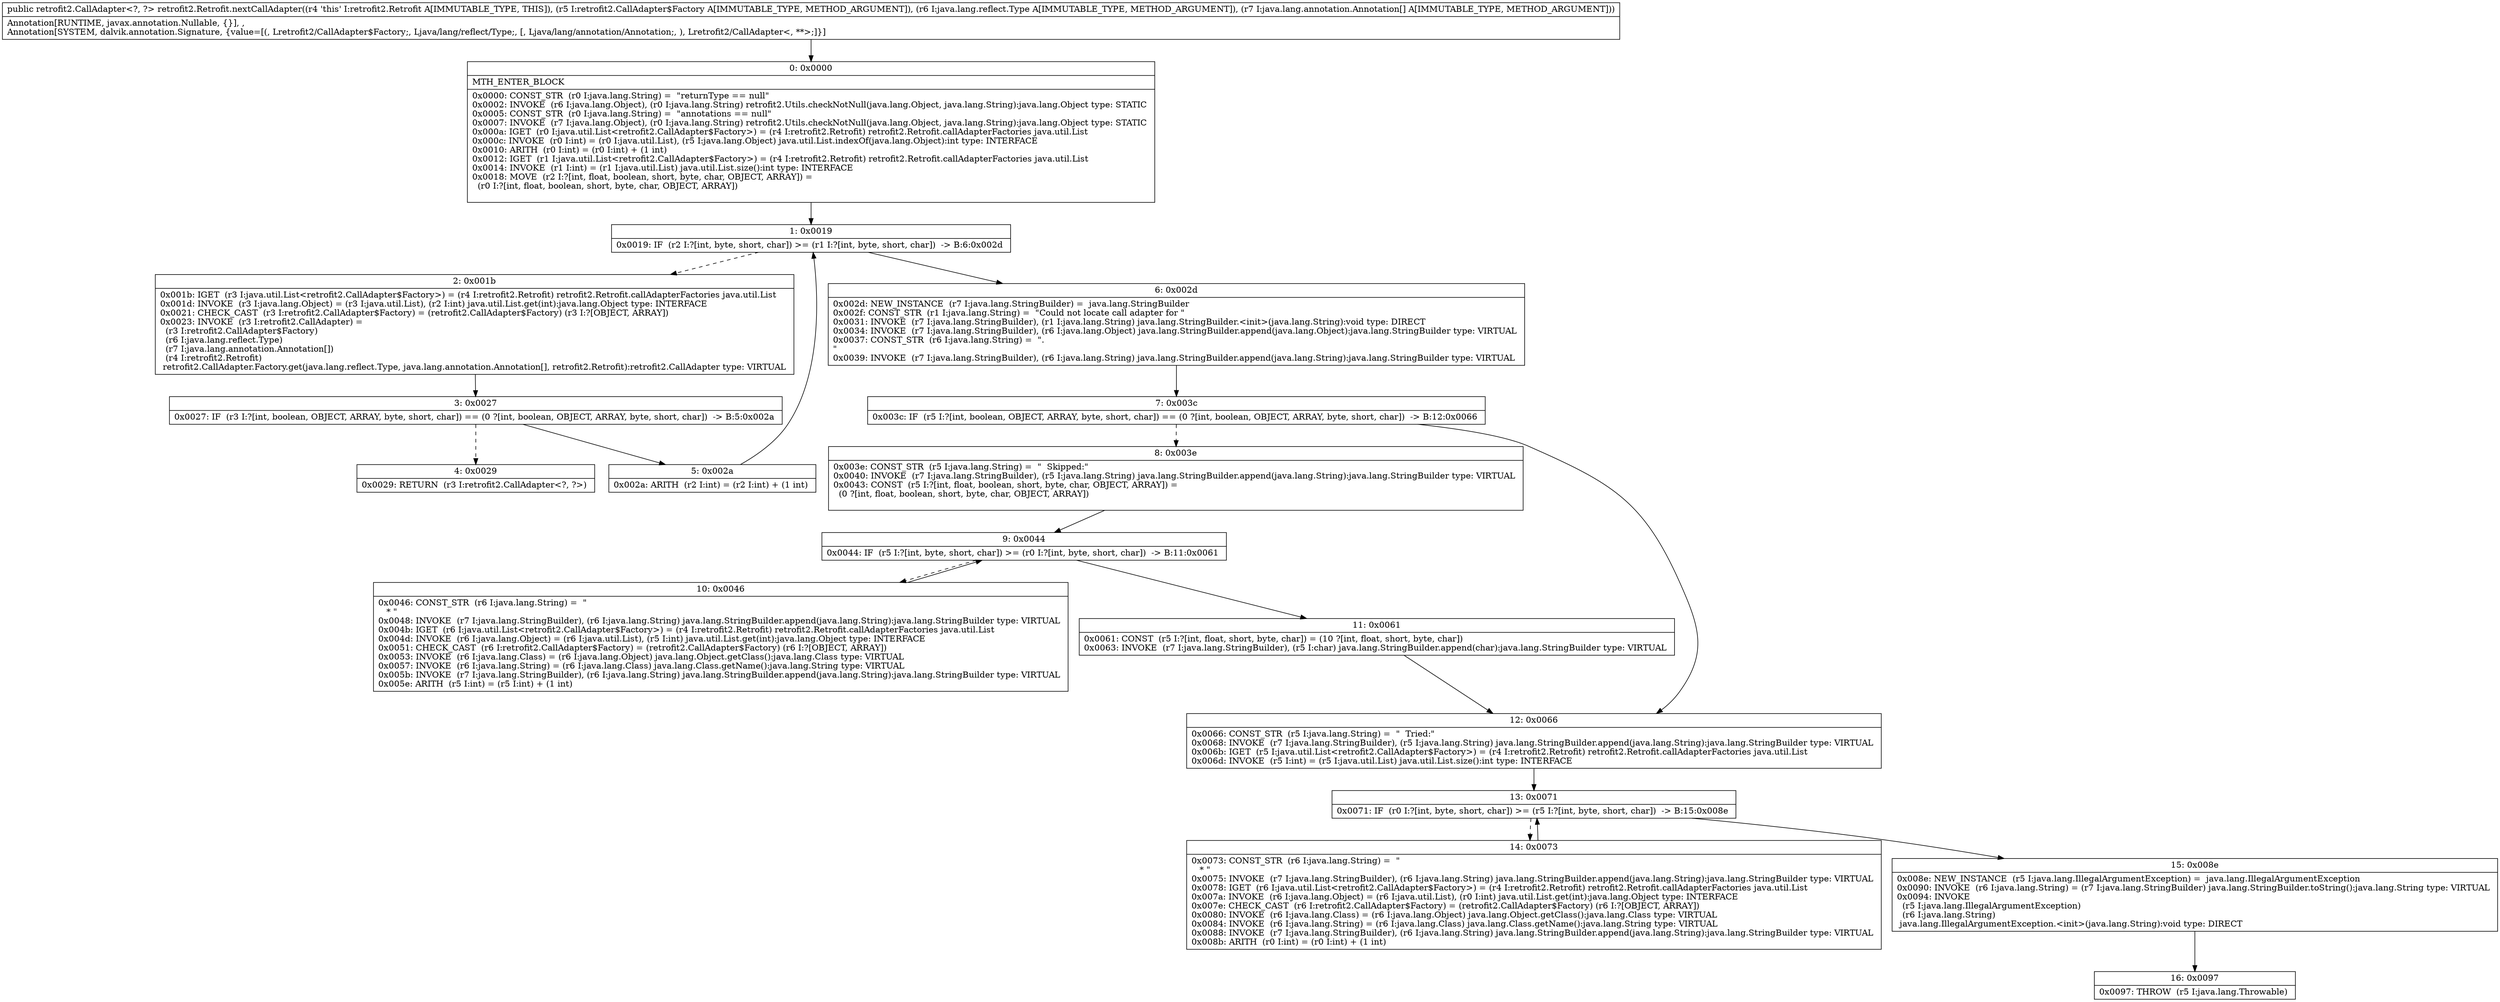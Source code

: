 digraph "CFG forretrofit2.Retrofit.nextCallAdapter(Lretrofit2\/CallAdapter$Factory;Ljava\/lang\/reflect\/Type;[Ljava\/lang\/annotation\/Annotation;)Lretrofit2\/CallAdapter;" {
Node_0 [shape=record,label="{0\:\ 0x0000|MTH_ENTER_BLOCK\l|0x0000: CONST_STR  (r0 I:java.lang.String) =  \"returnType == null\" \l0x0002: INVOKE  (r6 I:java.lang.Object), (r0 I:java.lang.String) retrofit2.Utils.checkNotNull(java.lang.Object, java.lang.String):java.lang.Object type: STATIC \l0x0005: CONST_STR  (r0 I:java.lang.String) =  \"annotations == null\" \l0x0007: INVOKE  (r7 I:java.lang.Object), (r0 I:java.lang.String) retrofit2.Utils.checkNotNull(java.lang.Object, java.lang.String):java.lang.Object type: STATIC \l0x000a: IGET  (r0 I:java.util.List\<retrofit2.CallAdapter$Factory\>) = (r4 I:retrofit2.Retrofit) retrofit2.Retrofit.callAdapterFactories java.util.List \l0x000c: INVOKE  (r0 I:int) = (r0 I:java.util.List), (r5 I:java.lang.Object) java.util.List.indexOf(java.lang.Object):int type: INTERFACE \l0x0010: ARITH  (r0 I:int) = (r0 I:int) + (1 int) \l0x0012: IGET  (r1 I:java.util.List\<retrofit2.CallAdapter$Factory\>) = (r4 I:retrofit2.Retrofit) retrofit2.Retrofit.callAdapterFactories java.util.List \l0x0014: INVOKE  (r1 I:int) = (r1 I:java.util.List) java.util.List.size():int type: INTERFACE \l0x0018: MOVE  (r2 I:?[int, float, boolean, short, byte, char, OBJECT, ARRAY]) = \l  (r0 I:?[int, float, boolean, short, byte, char, OBJECT, ARRAY])\l \l}"];
Node_1 [shape=record,label="{1\:\ 0x0019|0x0019: IF  (r2 I:?[int, byte, short, char]) \>= (r1 I:?[int, byte, short, char])  \-\> B:6:0x002d \l}"];
Node_2 [shape=record,label="{2\:\ 0x001b|0x001b: IGET  (r3 I:java.util.List\<retrofit2.CallAdapter$Factory\>) = (r4 I:retrofit2.Retrofit) retrofit2.Retrofit.callAdapterFactories java.util.List \l0x001d: INVOKE  (r3 I:java.lang.Object) = (r3 I:java.util.List), (r2 I:int) java.util.List.get(int):java.lang.Object type: INTERFACE \l0x0021: CHECK_CAST  (r3 I:retrofit2.CallAdapter$Factory) = (retrofit2.CallAdapter$Factory) (r3 I:?[OBJECT, ARRAY]) \l0x0023: INVOKE  (r3 I:retrofit2.CallAdapter) = \l  (r3 I:retrofit2.CallAdapter$Factory)\l  (r6 I:java.lang.reflect.Type)\l  (r7 I:java.lang.annotation.Annotation[])\l  (r4 I:retrofit2.Retrofit)\l retrofit2.CallAdapter.Factory.get(java.lang.reflect.Type, java.lang.annotation.Annotation[], retrofit2.Retrofit):retrofit2.CallAdapter type: VIRTUAL \l}"];
Node_3 [shape=record,label="{3\:\ 0x0027|0x0027: IF  (r3 I:?[int, boolean, OBJECT, ARRAY, byte, short, char]) == (0 ?[int, boolean, OBJECT, ARRAY, byte, short, char])  \-\> B:5:0x002a \l}"];
Node_4 [shape=record,label="{4\:\ 0x0029|0x0029: RETURN  (r3 I:retrofit2.CallAdapter\<?, ?\>) \l}"];
Node_5 [shape=record,label="{5\:\ 0x002a|0x002a: ARITH  (r2 I:int) = (r2 I:int) + (1 int) \l}"];
Node_6 [shape=record,label="{6\:\ 0x002d|0x002d: NEW_INSTANCE  (r7 I:java.lang.StringBuilder) =  java.lang.StringBuilder \l0x002f: CONST_STR  (r1 I:java.lang.String) =  \"Could not locate call adapter for \" \l0x0031: INVOKE  (r7 I:java.lang.StringBuilder), (r1 I:java.lang.String) java.lang.StringBuilder.\<init\>(java.lang.String):void type: DIRECT \l0x0034: INVOKE  (r7 I:java.lang.StringBuilder), (r6 I:java.lang.Object) java.lang.StringBuilder.append(java.lang.Object):java.lang.StringBuilder type: VIRTUAL \l0x0037: CONST_STR  (r6 I:java.lang.String) =  \".\l\" \l0x0039: INVOKE  (r7 I:java.lang.StringBuilder), (r6 I:java.lang.String) java.lang.StringBuilder.append(java.lang.String):java.lang.StringBuilder type: VIRTUAL \l}"];
Node_7 [shape=record,label="{7\:\ 0x003c|0x003c: IF  (r5 I:?[int, boolean, OBJECT, ARRAY, byte, short, char]) == (0 ?[int, boolean, OBJECT, ARRAY, byte, short, char])  \-\> B:12:0x0066 \l}"];
Node_8 [shape=record,label="{8\:\ 0x003e|0x003e: CONST_STR  (r5 I:java.lang.String) =  \"  Skipped:\" \l0x0040: INVOKE  (r7 I:java.lang.StringBuilder), (r5 I:java.lang.String) java.lang.StringBuilder.append(java.lang.String):java.lang.StringBuilder type: VIRTUAL \l0x0043: CONST  (r5 I:?[int, float, boolean, short, byte, char, OBJECT, ARRAY]) = \l  (0 ?[int, float, boolean, short, byte, char, OBJECT, ARRAY])\l \l}"];
Node_9 [shape=record,label="{9\:\ 0x0044|0x0044: IF  (r5 I:?[int, byte, short, char]) \>= (r0 I:?[int, byte, short, char])  \-\> B:11:0x0061 \l}"];
Node_10 [shape=record,label="{10\:\ 0x0046|0x0046: CONST_STR  (r6 I:java.lang.String) =  \"\l   * \" \l0x0048: INVOKE  (r7 I:java.lang.StringBuilder), (r6 I:java.lang.String) java.lang.StringBuilder.append(java.lang.String):java.lang.StringBuilder type: VIRTUAL \l0x004b: IGET  (r6 I:java.util.List\<retrofit2.CallAdapter$Factory\>) = (r4 I:retrofit2.Retrofit) retrofit2.Retrofit.callAdapterFactories java.util.List \l0x004d: INVOKE  (r6 I:java.lang.Object) = (r6 I:java.util.List), (r5 I:int) java.util.List.get(int):java.lang.Object type: INTERFACE \l0x0051: CHECK_CAST  (r6 I:retrofit2.CallAdapter$Factory) = (retrofit2.CallAdapter$Factory) (r6 I:?[OBJECT, ARRAY]) \l0x0053: INVOKE  (r6 I:java.lang.Class) = (r6 I:java.lang.Object) java.lang.Object.getClass():java.lang.Class type: VIRTUAL \l0x0057: INVOKE  (r6 I:java.lang.String) = (r6 I:java.lang.Class) java.lang.Class.getName():java.lang.String type: VIRTUAL \l0x005b: INVOKE  (r7 I:java.lang.StringBuilder), (r6 I:java.lang.String) java.lang.StringBuilder.append(java.lang.String):java.lang.StringBuilder type: VIRTUAL \l0x005e: ARITH  (r5 I:int) = (r5 I:int) + (1 int) \l}"];
Node_11 [shape=record,label="{11\:\ 0x0061|0x0061: CONST  (r5 I:?[int, float, short, byte, char]) = (10 ?[int, float, short, byte, char]) \l0x0063: INVOKE  (r7 I:java.lang.StringBuilder), (r5 I:char) java.lang.StringBuilder.append(char):java.lang.StringBuilder type: VIRTUAL \l}"];
Node_12 [shape=record,label="{12\:\ 0x0066|0x0066: CONST_STR  (r5 I:java.lang.String) =  \"  Tried:\" \l0x0068: INVOKE  (r7 I:java.lang.StringBuilder), (r5 I:java.lang.String) java.lang.StringBuilder.append(java.lang.String):java.lang.StringBuilder type: VIRTUAL \l0x006b: IGET  (r5 I:java.util.List\<retrofit2.CallAdapter$Factory\>) = (r4 I:retrofit2.Retrofit) retrofit2.Retrofit.callAdapterFactories java.util.List \l0x006d: INVOKE  (r5 I:int) = (r5 I:java.util.List) java.util.List.size():int type: INTERFACE \l}"];
Node_13 [shape=record,label="{13\:\ 0x0071|0x0071: IF  (r0 I:?[int, byte, short, char]) \>= (r5 I:?[int, byte, short, char])  \-\> B:15:0x008e \l}"];
Node_14 [shape=record,label="{14\:\ 0x0073|0x0073: CONST_STR  (r6 I:java.lang.String) =  \"\l   * \" \l0x0075: INVOKE  (r7 I:java.lang.StringBuilder), (r6 I:java.lang.String) java.lang.StringBuilder.append(java.lang.String):java.lang.StringBuilder type: VIRTUAL \l0x0078: IGET  (r6 I:java.util.List\<retrofit2.CallAdapter$Factory\>) = (r4 I:retrofit2.Retrofit) retrofit2.Retrofit.callAdapterFactories java.util.List \l0x007a: INVOKE  (r6 I:java.lang.Object) = (r6 I:java.util.List), (r0 I:int) java.util.List.get(int):java.lang.Object type: INTERFACE \l0x007e: CHECK_CAST  (r6 I:retrofit2.CallAdapter$Factory) = (retrofit2.CallAdapter$Factory) (r6 I:?[OBJECT, ARRAY]) \l0x0080: INVOKE  (r6 I:java.lang.Class) = (r6 I:java.lang.Object) java.lang.Object.getClass():java.lang.Class type: VIRTUAL \l0x0084: INVOKE  (r6 I:java.lang.String) = (r6 I:java.lang.Class) java.lang.Class.getName():java.lang.String type: VIRTUAL \l0x0088: INVOKE  (r7 I:java.lang.StringBuilder), (r6 I:java.lang.String) java.lang.StringBuilder.append(java.lang.String):java.lang.StringBuilder type: VIRTUAL \l0x008b: ARITH  (r0 I:int) = (r0 I:int) + (1 int) \l}"];
Node_15 [shape=record,label="{15\:\ 0x008e|0x008e: NEW_INSTANCE  (r5 I:java.lang.IllegalArgumentException) =  java.lang.IllegalArgumentException \l0x0090: INVOKE  (r6 I:java.lang.String) = (r7 I:java.lang.StringBuilder) java.lang.StringBuilder.toString():java.lang.String type: VIRTUAL \l0x0094: INVOKE  \l  (r5 I:java.lang.IllegalArgumentException)\l  (r6 I:java.lang.String)\l java.lang.IllegalArgumentException.\<init\>(java.lang.String):void type: DIRECT \l}"];
Node_16 [shape=record,label="{16\:\ 0x0097|0x0097: THROW  (r5 I:java.lang.Throwable) \l}"];
MethodNode[shape=record,label="{public retrofit2.CallAdapter\<?, ?\> retrofit2.Retrofit.nextCallAdapter((r4 'this' I:retrofit2.Retrofit A[IMMUTABLE_TYPE, THIS]), (r5 I:retrofit2.CallAdapter$Factory A[IMMUTABLE_TYPE, METHOD_ARGUMENT]), (r6 I:java.lang.reflect.Type A[IMMUTABLE_TYPE, METHOD_ARGUMENT]), (r7 I:java.lang.annotation.Annotation[] A[IMMUTABLE_TYPE, METHOD_ARGUMENT]))  | Annotation[RUNTIME, javax.annotation.Nullable, \{\}], , \lAnnotation[SYSTEM, dalvik.annotation.Signature, \{value=[(, Lretrofit2\/CallAdapter$Factory;, Ljava\/lang\/reflect\/Type;, [, Ljava\/lang\/annotation\/Annotation;, ), Lretrofit2\/CallAdapter\<, **\>;]\}]\l}"];
MethodNode -> Node_0;
Node_0 -> Node_1;
Node_1 -> Node_2[style=dashed];
Node_1 -> Node_6;
Node_2 -> Node_3;
Node_3 -> Node_4[style=dashed];
Node_3 -> Node_5;
Node_5 -> Node_1;
Node_6 -> Node_7;
Node_7 -> Node_8[style=dashed];
Node_7 -> Node_12;
Node_8 -> Node_9;
Node_9 -> Node_10[style=dashed];
Node_9 -> Node_11;
Node_10 -> Node_9;
Node_11 -> Node_12;
Node_12 -> Node_13;
Node_13 -> Node_14[style=dashed];
Node_13 -> Node_15;
Node_14 -> Node_13;
Node_15 -> Node_16;
}

